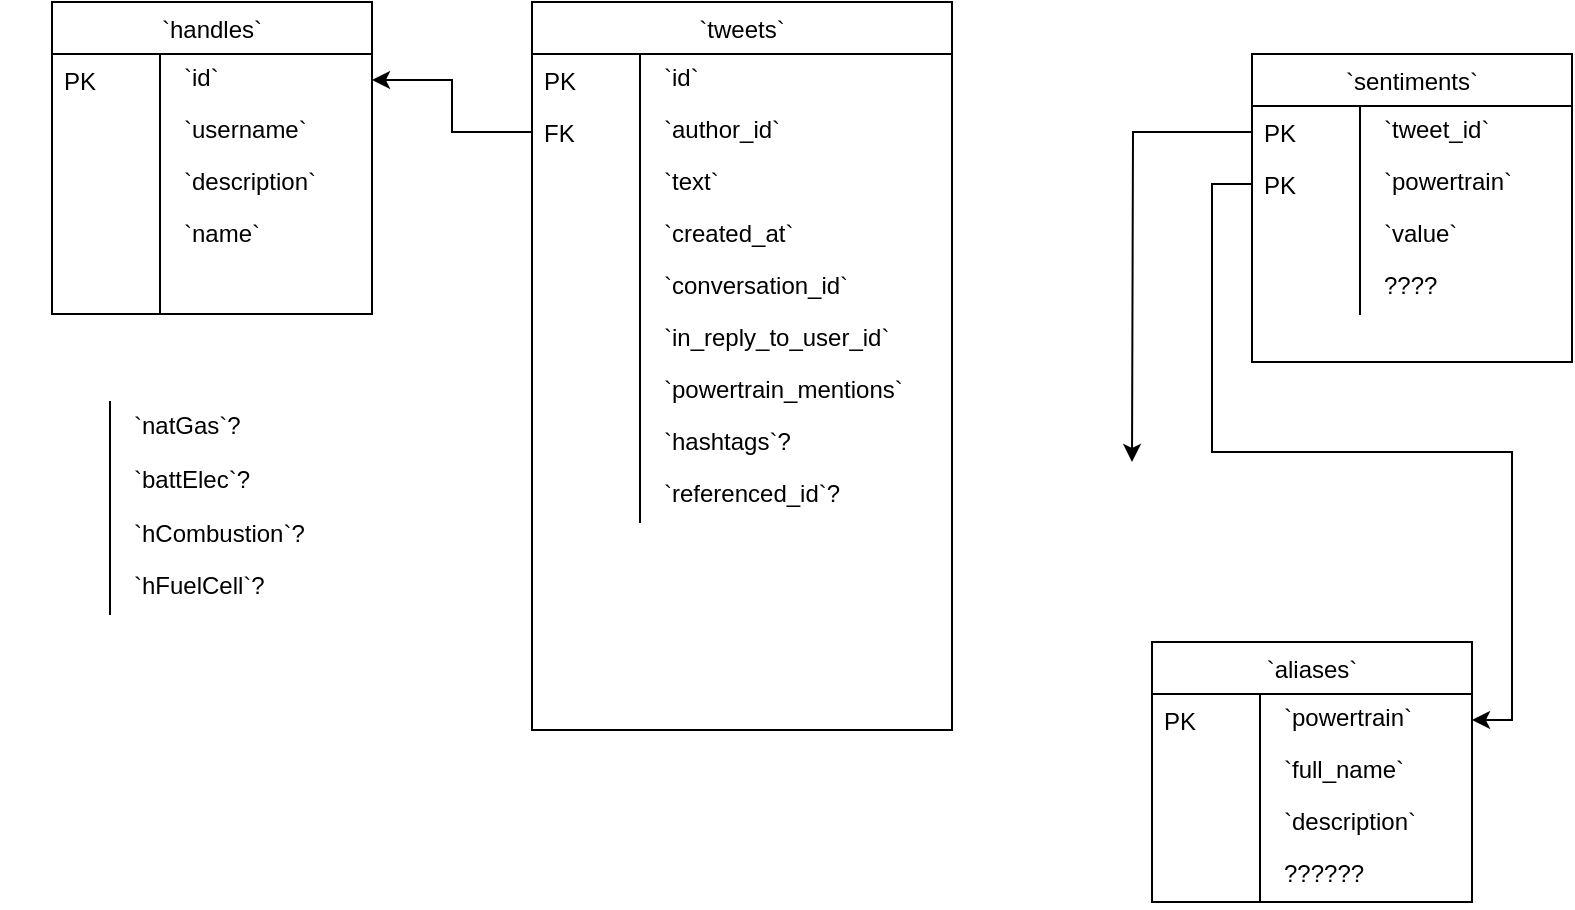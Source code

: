 <mxfile version="20.5.3" type="github" pages="2">
  <diagram id="mQ1uJ8YeLea95ezi89ZV" name="Page-1">
    <mxGraphModel dx="1422" dy="771" grid="1" gridSize="10" guides="1" tooltips="1" connect="1" arrows="1" fold="1" page="1" pageScale="1" pageWidth="850" pageHeight="1100" math="0" shadow="0">
      <root>
        <mxCell id="0" />
        <mxCell id="1" parent="0" />
        <mxCell id="5alhqBslvUrmIMah3D22-20" value="`handles`" style="swimlane;fontStyle=0;childLayout=stackLayout;horizontal=1;startSize=26;fillColor=default;horizontalStack=0;resizeParent=1;resizeLast=0;collapsible=1;marginBottom=0;swimlaneFillColor=default;align=center;" parent="1" vertex="1">
          <mxGeometry x="40" y="40" width="160" height="156" as="geometry" />
        </mxCell>
        <mxCell id="5alhqBslvUrmIMah3D22-21" value="`id`" style="shape=partialRectangle;top=0;left=0;right=0;bottom=0;align=left;verticalAlign=top;spacingTop=-2;fillColor=none;spacingLeft=64;spacingRight=4;overflow=hidden;rotatable=0;points=[[0,0.5],[1,0.5]];portConstraint=eastwest;dropTarget=0;" parent="5alhqBslvUrmIMah3D22-20" vertex="1">
          <mxGeometry y="26" width="160" height="26" as="geometry" />
        </mxCell>
        <mxCell id="5alhqBslvUrmIMah3D22-22" value="PK" style="shape=partialRectangle;top=0;left=0;bottom=0;fillColor=none;align=left;verticalAlign=middle;spacingLeft=4;spacingRight=4;overflow=hidden;rotatable=180;points=[];portConstraint=eastwest;part=1;" parent="5alhqBslvUrmIMah3D22-21" vertex="1" connectable="0">
          <mxGeometry width="54" height="26" as="geometry" />
        </mxCell>
        <mxCell id="5alhqBslvUrmIMah3D22-23" value="`username`" style="shape=partialRectangle;top=0;left=0;right=0;bottom=0;align=left;verticalAlign=top;spacingTop=-2;fillColor=none;spacingLeft=64;spacingRight=4;overflow=hidden;rotatable=0;points=[[0,0.5],[1,0.5]];portConstraint=eastwest;dropTarget=0;" parent="5alhqBslvUrmIMah3D22-20" vertex="1">
          <mxGeometry y="52" width="160" height="26" as="geometry" />
        </mxCell>
        <mxCell id="5alhqBslvUrmIMah3D22-24" value="" style="shape=partialRectangle;top=0;left=0;bottom=0;fillColor=none;align=left;verticalAlign=middle;spacingLeft=4;spacingRight=4;overflow=hidden;rotatable=180;points=[];portConstraint=eastwest;part=1;" parent="5alhqBslvUrmIMah3D22-23" vertex="1" connectable="0">
          <mxGeometry width="54" height="26" as="geometry" />
        </mxCell>
        <mxCell id="5alhqBslvUrmIMah3D22-25" value="`description`" style="shape=partialRectangle;top=0;left=0;right=0;bottom=0;align=left;verticalAlign=top;spacingTop=-2;fillColor=none;spacingLeft=64;spacingRight=4;overflow=hidden;rotatable=0;points=[[0,0.5],[1,0.5]];portConstraint=eastwest;dropTarget=0;" parent="5alhqBslvUrmIMah3D22-20" vertex="1">
          <mxGeometry y="78" width="160" height="26" as="geometry" />
        </mxCell>
        <mxCell id="5alhqBslvUrmIMah3D22-26" value="" style="shape=partialRectangle;top=0;left=0;bottom=0;fillColor=none;align=left;verticalAlign=middle;spacingLeft=4;spacingRight=4;overflow=hidden;rotatable=180;points=[];portConstraint=eastwest;part=1;" parent="5alhqBslvUrmIMah3D22-25" vertex="1" connectable="0">
          <mxGeometry width="54" height="26" as="geometry" />
        </mxCell>
        <mxCell id="5alhqBslvUrmIMah3D22-27" value="`name`" style="shape=partialRectangle;top=0;left=0;right=0;bottom=0;align=left;verticalAlign=top;spacingTop=-2;fillColor=none;spacingLeft=64;spacingRight=4;overflow=hidden;rotatable=0;points=[[0,0.5],[1,0.5]];portConstraint=eastwest;dropTarget=0;" parent="5alhqBslvUrmIMah3D22-20" vertex="1">
          <mxGeometry y="104" width="160" height="26" as="geometry" />
        </mxCell>
        <mxCell id="5alhqBslvUrmIMah3D22-28" value="" style="shape=partialRectangle;top=0;left=0;bottom=0;fillColor=none;align=left;verticalAlign=middle;spacingLeft=4;spacingRight=4;overflow=hidden;rotatable=180;points=[];portConstraint=eastwest;part=1;" parent="5alhqBslvUrmIMah3D22-27" vertex="1" connectable="0">
          <mxGeometry width="54" height="26" as="geometry" />
        </mxCell>
        <mxCell id="5alhqBslvUrmIMah3D22-29" value="" style="shape=partialRectangle;top=0;left=0;right=0;bottom=0;align=left;verticalAlign=top;spacingTop=-2;fillColor=none;spacingLeft=64;spacingRight=4;overflow=hidden;rotatable=0;points=[[0,0.5],[1,0.5]];portConstraint=eastwest;dropTarget=0;" parent="5alhqBslvUrmIMah3D22-20" vertex="1">
          <mxGeometry y="130" width="160" height="26" as="geometry" />
        </mxCell>
        <mxCell id="5alhqBslvUrmIMah3D22-30" value="" style="shape=partialRectangle;top=0;left=0;bottom=0;fillColor=none;align=left;verticalAlign=middle;spacingLeft=4;spacingRight=4;overflow=hidden;rotatable=180;points=[];portConstraint=eastwest;part=1;" parent="5alhqBslvUrmIMah3D22-29" vertex="1" connectable="0">
          <mxGeometry width="54" height="26" as="geometry" />
        </mxCell>
        <mxCell id="5alhqBslvUrmIMah3D22-31" value="`tweets`" style="swimlane;fontStyle=0;childLayout=stackLayout;horizontal=1;startSize=26;fillColor=default;horizontalStack=0;resizeParent=1;resizeLast=0;collapsible=1;marginBottom=0;swimlaneFillColor=default;align=center;" parent="1" vertex="1">
          <mxGeometry x="280" y="40" width="210" height="364" as="geometry" />
        </mxCell>
        <mxCell id="5alhqBslvUrmIMah3D22-32" value="`id`" style="shape=partialRectangle;top=0;left=0;right=0;bottom=0;align=left;verticalAlign=top;spacingTop=-2;fillColor=none;spacingLeft=64;spacingRight=4;overflow=hidden;rotatable=0;points=[[0,0.5],[1,0.5]];portConstraint=eastwest;dropTarget=0;" parent="5alhqBslvUrmIMah3D22-31" vertex="1">
          <mxGeometry y="26" width="210" height="26" as="geometry" />
        </mxCell>
        <mxCell id="5alhqBslvUrmIMah3D22-33" value="PK" style="shape=partialRectangle;top=0;left=0;bottom=0;fillColor=none;align=left;verticalAlign=middle;spacingLeft=4;spacingRight=4;overflow=hidden;rotatable=180;points=[];portConstraint=eastwest;part=1;" parent="5alhqBslvUrmIMah3D22-32" vertex="1" connectable="0">
          <mxGeometry width="54" height="26" as="geometry" />
        </mxCell>
        <mxCell id="5alhqBslvUrmIMah3D22-34" value="`author_id`" style="shape=partialRectangle;top=0;left=0;right=0;bottom=0;align=left;verticalAlign=top;spacingTop=-2;fillColor=none;spacingLeft=64;spacingRight=4;overflow=hidden;rotatable=0;points=[[0,0.5],[1,0.5]];portConstraint=eastwest;dropTarget=0;" parent="5alhqBslvUrmIMah3D22-31" vertex="1">
          <mxGeometry y="52" width="210" height="26" as="geometry" />
        </mxCell>
        <mxCell id="5alhqBslvUrmIMah3D22-35" value="FK" style="shape=partialRectangle;top=0;left=0;bottom=0;fillColor=none;align=left;verticalAlign=middle;spacingLeft=4;spacingRight=4;overflow=hidden;rotatable=180;points=[];portConstraint=eastwest;part=1;" parent="5alhqBslvUrmIMah3D22-34" vertex="1" connectable="0">
          <mxGeometry width="54" height="26" as="geometry" />
        </mxCell>
        <mxCell id="5alhqBslvUrmIMah3D22-36" value="`text`" style="shape=partialRectangle;top=0;left=0;right=0;bottom=0;align=left;verticalAlign=top;spacingTop=-2;fillColor=none;spacingLeft=64;spacingRight=4;overflow=hidden;rotatable=0;points=[[0,0.5],[1,0.5]];portConstraint=eastwest;dropTarget=0;" parent="5alhqBslvUrmIMah3D22-31" vertex="1">
          <mxGeometry y="78" width="210" height="26" as="geometry" />
        </mxCell>
        <mxCell id="5alhqBslvUrmIMah3D22-37" value="" style="shape=partialRectangle;top=0;left=0;bottom=0;fillColor=none;align=left;verticalAlign=middle;spacingLeft=4;spacingRight=4;overflow=hidden;rotatable=180;points=[];portConstraint=eastwest;part=1;" parent="5alhqBslvUrmIMah3D22-36" vertex="1" connectable="0">
          <mxGeometry width="54" height="26" as="geometry" />
        </mxCell>
        <mxCell id="5alhqBslvUrmIMah3D22-38" value="`created_at`" style="shape=partialRectangle;top=0;left=0;right=0;bottom=0;align=left;verticalAlign=top;spacingTop=-2;fillColor=none;spacingLeft=64;spacingRight=4;overflow=hidden;rotatable=0;points=[[0,0.5],[1,0.5]];portConstraint=eastwest;dropTarget=0;" parent="5alhqBslvUrmIMah3D22-31" vertex="1">
          <mxGeometry y="104" width="210" height="26" as="geometry" />
        </mxCell>
        <mxCell id="5alhqBslvUrmIMah3D22-39" value="" style="shape=partialRectangle;top=0;left=0;bottom=0;fillColor=none;align=left;verticalAlign=middle;spacingLeft=4;spacingRight=4;overflow=hidden;rotatable=180;points=[];portConstraint=eastwest;part=1;" parent="5alhqBslvUrmIMah3D22-38" vertex="1" connectable="0">
          <mxGeometry width="54" height="26" as="geometry" />
        </mxCell>
        <mxCell id="5alhqBslvUrmIMah3D22-40" value="`conversation_id`" style="shape=partialRectangle;top=0;left=0;right=0;bottom=0;align=left;verticalAlign=top;spacingTop=-2;fillColor=none;spacingLeft=64;spacingRight=4;overflow=hidden;rotatable=0;points=[[0,0.5],[1,0.5]];portConstraint=eastwest;dropTarget=0;" parent="5alhqBslvUrmIMah3D22-31" vertex="1">
          <mxGeometry y="130" width="210" height="26" as="geometry" />
        </mxCell>
        <mxCell id="5alhqBslvUrmIMah3D22-41" value="" style="shape=partialRectangle;top=0;left=0;bottom=0;fillColor=none;align=left;verticalAlign=middle;spacingLeft=4;spacingRight=4;overflow=hidden;rotatable=180;points=[];portConstraint=eastwest;part=1;" parent="5alhqBslvUrmIMah3D22-40" vertex="1" connectable="0">
          <mxGeometry width="54" height="26" as="geometry" />
        </mxCell>
        <mxCell id="5alhqBslvUrmIMah3D22-42" value="`in_reply_to_user_id`" style="shape=partialRectangle;top=0;left=0;right=0;bottom=0;align=left;verticalAlign=top;spacingTop=-2;fillColor=none;spacingLeft=64;spacingRight=4;overflow=hidden;rotatable=0;points=[[0,0.5],[1,0.5]];portConstraint=eastwest;dropTarget=0;" parent="5alhqBslvUrmIMah3D22-31" vertex="1">
          <mxGeometry y="156" width="210" height="26" as="geometry" />
        </mxCell>
        <mxCell id="5alhqBslvUrmIMah3D22-43" value="" style="shape=partialRectangle;top=0;left=0;bottom=0;fillColor=none;align=left;verticalAlign=middle;spacingLeft=4;spacingRight=4;overflow=hidden;rotatable=180;points=[];portConstraint=eastwest;part=1;" parent="5alhqBslvUrmIMah3D22-42" vertex="1" connectable="0">
          <mxGeometry width="54" height="26" as="geometry" />
        </mxCell>
        <mxCell id="5alhqBslvUrmIMah3D22-48" value="`powertrain_mentions`" style="shape=partialRectangle;top=0;left=0;right=0;bottom=0;align=left;verticalAlign=top;spacingTop=-2;fillColor=none;spacingLeft=64;spacingRight=4;overflow=hidden;rotatable=0;points=[[0,0.5],[1,0.5]];portConstraint=eastwest;dropTarget=0;" parent="5alhqBslvUrmIMah3D22-31" vertex="1">
          <mxGeometry y="182" width="210" height="26" as="geometry" />
        </mxCell>
        <mxCell id="5alhqBslvUrmIMah3D22-49" value="" style="shape=partialRectangle;top=0;left=0;bottom=0;fillColor=none;align=left;verticalAlign=middle;spacingLeft=4;spacingRight=4;overflow=hidden;rotatable=180;points=[];portConstraint=eastwest;part=1;" parent="5alhqBslvUrmIMah3D22-48" vertex="1" connectable="0">
          <mxGeometry width="54" height="26" as="geometry" />
        </mxCell>
        <mxCell id="5alhqBslvUrmIMah3D22-70" value="`hashtags`?" style="shape=partialRectangle;top=0;left=0;right=0;bottom=0;align=left;verticalAlign=top;spacingTop=-2;fillColor=none;spacingLeft=64;spacingRight=4;overflow=hidden;rotatable=0;points=[[0,0.5],[1,0.5]];portConstraint=eastwest;dropTarget=0;" parent="5alhqBslvUrmIMah3D22-31" vertex="1">
          <mxGeometry y="208" width="210" height="26" as="geometry" />
        </mxCell>
        <mxCell id="5alhqBslvUrmIMah3D22-71" value="" style="shape=partialRectangle;top=0;left=0;bottom=0;fillColor=none;align=left;verticalAlign=middle;spacingLeft=4;spacingRight=4;overflow=hidden;rotatable=180;points=[];portConstraint=eastwest;part=1;" parent="5alhqBslvUrmIMah3D22-70" vertex="1" connectable="0">
          <mxGeometry width="54" height="26" as="geometry" />
        </mxCell>
        <mxCell id="5alhqBslvUrmIMah3D22-72" value="`referenced_id`?" style="shape=partialRectangle;top=0;left=0;right=0;bottom=0;align=left;verticalAlign=top;spacingTop=-2;fillColor=none;spacingLeft=64;spacingRight=4;overflow=hidden;rotatable=0;points=[[0,0.5],[1,0.5]];portConstraint=eastwest;dropTarget=0;" parent="5alhqBslvUrmIMah3D22-31" vertex="1">
          <mxGeometry y="234" width="210" height="26" as="geometry" />
        </mxCell>
        <mxCell id="5alhqBslvUrmIMah3D22-73" value="" style="shape=partialRectangle;top=0;left=0;bottom=0;fillColor=none;align=left;verticalAlign=middle;spacingLeft=4;spacingRight=4;overflow=hidden;rotatable=180;points=[];portConstraint=eastwest;part=1;" parent="5alhqBslvUrmIMah3D22-72" vertex="1" connectable="0">
          <mxGeometry width="54" height="26" as="geometry" />
        </mxCell>
        <mxCell id="5alhqBslvUrmIMah3D22-50" style="edgeStyle=orthogonalEdgeStyle;rounded=0;orthogonalLoop=1;jettySize=auto;html=1;" parent="1" source="5alhqBslvUrmIMah3D22-34" target="5alhqBslvUrmIMah3D22-21" edge="1">
          <mxGeometry relative="1" as="geometry" />
        </mxCell>
        <mxCell id="5alhqBslvUrmIMah3D22-102" value="`sentiments`" style="swimlane;fontStyle=0;childLayout=stackLayout;horizontal=1;startSize=26;fillColor=default;horizontalStack=0;resizeParent=1;resizeLast=0;collapsible=1;marginBottom=0;swimlaneFillColor=default;align=center;" parent="1" vertex="1">
          <mxGeometry x="640" y="66" width="160" height="154" as="geometry" />
        </mxCell>
        <mxCell id="5alhqBslvUrmIMah3D22-103" value="`tweet_id`" style="shape=partialRectangle;top=0;left=0;right=0;bottom=0;align=left;verticalAlign=top;spacingTop=-2;fillColor=none;spacingLeft=64;spacingRight=4;overflow=hidden;rotatable=0;points=[[0,0.5],[1,0.5]];portConstraint=eastwest;dropTarget=0;" parent="5alhqBslvUrmIMah3D22-102" vertex="1">
          <mxGeometry y="26" width="160" height="26" as="geometry" />
        </mxCell>
        <mxCell id="5alhqBslvUrmIMah3D22-104" value="PK" style="shape=partialRectangle;top=0;left=0;bottom=0;fillColor=none;align=left;verticalAlign=middle;spacingLeft=4;spacingRight=4;overflow=hidden;rotatable=180;points=[];portConstraint=eastwest;part=1;" parent="5alhqBslvUrmIMah3D22-103" vertex="1" connectable="0">
          <mxGeometry width="54" height="26" as="geometry" />
        </mxCell>
        <mxCell id="5alhqBslvUrmIMah3D22-105" value="`powertrain`" style="shape=partialRectangle;top=0;left=0;right=0;bottom=0;align=left;verticalAlign=top;spacingTop=-2;fillColor=none;spacingLeft=64;spacingRight=4;overflow=hidden;rotatable=0;points=[[0,0.5],[1,0.5]];portConstraint=eastwest;dropTarget=0;" parent="5alhqBslvUrmIMah3D22-102" vertex="1">
          <mxGeometry y="52" width="160" height="26" as="geometry" />
        </mxCell>
        <mxCell id="5alhqBslvUrmIMah3D22-106" value="PK" style="shape=partialRectangle;top=0;left=0;bottom=0;fillColor=none;align=left;verticalAlign=middle;spacingLeft=4;spacingRight=4;overflow=hidden;rotatable=180;points=[];portConstraint=eastwest;part=1;" parent="5alhqBslvUrmIMah3D22-105" vertex="1" connectable="0">
          <mxGeometry width="54" height="26" as="geometry" />
        </mxCell>
        <mxCell id="5alhqBslvUrmIMah3D22-107" value="`value`" style="shape=partialRectangle;top=0;left=0;right=0;bottom=0;align=left;verticalAlign=top;spacingTop=-2;fillColor=none;spacingLeft=64;spacingRight=4;overflow=hidden;rotatable=0;points=[[0,0.5],[1,0.5]];portConstraint=eastwest;dropTarget=0;" parent="5alhqBslvUrmIMah3D22-102" vertex="1">
          <mxGeometry y="78" width="160" height="26" as="geometry" />
        </mxCell>
        <mxCell id="5alhqBslvUrmIMah3D22-108" value="" style="shape=partialRectangle;top=0;left=0;bottom=0;fillColor=none;align=left;verticalAlign=middle;spacingLeft=4;spacingRight=4;overflow=hidden;rotatable=180;points=[];portConstraint=eastwest;part=1;" parent="5alhqBslvUrmIMah3D22-107" vertex="1" connectable="0">
          <mxGeometry width="54" height="26" as="geometry" />
        </mxCell>
        <mxCell id="3Ao49o3wQ1Tk8LcrCFb2-9" value="????" style="shape=partialRectangle;top=0;left=0;right=0;bottom=0;align=left;verticalAlign=top;spacingTop=-2;fillColor=none;spacingLeft=64;spacingRight=4;overflow=hidden;rotatable=0;points=[[0,0.5],[1,0.5]];portConstraint=eastwest;dropTarget=0;" parent="5alhqBslvUrmIMah3D22-102" vertex="1">
          <mxGeometry y="104" width="160" height="26" as="geometry" />
        </mxCell>
        <mxCell id="3Ao49o3wQ1Tk8LcrCFb2-10" value="" style="shape=partialRectangle;top=0;left=0;bottom=0;fillColor=none;align=left;verticalAlign=middle;spacingLeft=4;spacingRight=4;overflow=hidden;rotatable=180;points=[];portConstraint=eastwest;part=1;" parent="3Ao49o3wQ1Tk8LcrCFb2-9" vertex="1" connectable="0">
          <mxGeometry width="54" height="26" as="geometry" />
        </mxCell>
        <mxCell id="5alhqBslvUrmIMah3D22-113" style="edgeStyle=orthogonalEdgeStyle;rounded=0;orthogonalLoop=1;jettySize=auto;html=1;" parent="1" source="5alhqBslvUrmIMah3D22-103" edge="1">
          <mxGeometry relative="1" as="geometry">
            <mxPoint x="580" y="270" as="targetPoint" />
          </mxGeometry>
        </mxCell>
        <mxCell id="5alhqBslvUrmIMah3D22-114" value="`aliases`" style="swimlane;fontStyle=0;childLayout=stackLayout;horizontal=1;startSize=26;fillColor=default;horizontalStack=0;resizeParent=1;resizeLast=0;collapsible=1;marginBottom=0;swimlaneFillColor=default;align=center;" parent="1" vertex="1">
          <mxGeometry x="590" y="360" width="160" height="130" as="geometry" />
        </mxCell>
        <mxCell id="5alhqBslvUrmIMah3D22-115" value="`powertrain`" style="shape=partialRectangle;top=0;left=0;right=0;bottom=0;align=left;verticalAlign=top;spacingTop=-2;fillColor=none;spacingLeft=64;spacingRight=4;overflow=hidden;rotatable=0;points=[[0,0.5],[1,0.5]];portConstraint=eastwest;dropTarget=0;" parent="5alhqBslvUrmIMah3D22-114" vertex="1">
          <mxGeometry y="26" width="160" height="26" as="geometry" />
        </mxCell>
        <mxCell id="5alhqBslvUrmIMah3D22-116" value="PK" style="shape=partialRectangle;top=0;left=0;bottom=0;fillColor=none;align=left;verticalAlign=middle;spacingLeft=4;spacingRight=4;overflow=hidden;rotatable=180;points=[];portConstraint=eastwest;part=1;" parent="5alhqBslvUrmIMah3D22-115" vertex="1" connectable="0">
          <mxGeometry width="54" height="26" as="geometry" />
        </mxCell>
        <mxCell id="5alhqBslvUrmIMah3D22-117" value="`full_name`" style="shape=partialRectangle;top=0;left=0;right=0;bottom=0;align=left;verticalAlign=top;spacingTop=-2;fillColor=none;spacingLeft=64;spacingRight=4;overflow=hidden;rotatable=0;points=[[0,0.5],[1,0.5]];portConstraint=eastwest;dropTarget=0;" parent="5alhqBslvUrmIMah3D22-114" vertex="1">
          <mxGeometry y="52" width="160" height="26" as="geometry" />
        </mxCell>
        <mxCell id="5alhqBslvUrmIMah3D22-118" value="" style="shape=partialRectangle;top=0;left=0;bottom=0;fillColor=none;align=left;verticalAlign=middle;spacingLeft=4;spacingRight=4;overflow=hidden;rotatable=180;points=[];portConstraint=eastwest;part=1;" parent="5alhqBslvUrmIMah3D22-117" vertex="1" connectable="0">
          <mxGeometry width="54" height="26" as="geometry" />
        </mxCell>
        <mxCell id="5alhqBslvUrmIMah3D22-119" value="`description`" style="shape=partialRectangle;top=0;left=0;right=0;bottom=0;align=left;verticalAlign=top;spacingTop=-2;fillColor=none;spacingLeft=64;spacingRight=4;overflow=hidden;rotatable=0;points=[[0,0.5],[1,0.5]];portConstraint=eastwest;dropTarget=0;" parent="5alhqBslvUrmIMah3D22-114" vertex="1">
          <mxGeometry y="78" width="160" height="26" as="geometry" />
        </mxCell>
        <mxCell id="5alhqBslvUrmIMah3D22-120" value="" style="shape=partialRectangle;top=0;left=0;bottom=0;fillColor=none;align=left;verticalAlign=middle;spacingLeft=4;spacingRight=4;overflow=hidden;rotatable=180;points=[];portConstraint=eastwest;part=1;" parent="5alhqBslvUrmIMah3D22-119" vertex="1" connectable="0">
          <mxGeometry width="54" height="26" as="geometry" />
        </mxCell>
        <mxCell id="3Ao49o3wQ1Tk8LcrCFb2-1" value="??????" style="shape=partialRectangle;top=0;left=0;right=0;bottom=0;align=left;verticalAlign=top;spacingTop=-2;fillColor=none;spacingLeft=64;spacingRight=4;overflow=hidden;rotatable=0;points=[[0,0.5],[1,0.5]];portConstraint=eastwest;dropTarget=0;" parent="5alhqBslvUrmIMah3D22-114" vertex="1">
          <mxGeometry y="104" width="160" height="26" as="geometry" />
        </mxCell>
        <mxCell id="3Ao49o3wQ1Tk8LcrCFb2-2" value="" style="shape=partialRectangle;top=0;left=0;bottom=0;fillColor=none;align=left;verticalAlign=middle;spacingLeft=4;spacingRight=4;overflow=hidden;rotatable=180;points=[];portConstraint=eastwest;part=1;" parent="3Ao49o3wQ1Tk8LcrCFb2-1" vertex="1" connectable="0">
          <mxGeometry width="54" height="26" as="geometry" />
        </mxCell>
        <mxCell id="5alhqBslvUrmIMah3D22-126" style="edgeStyle=orthogonalEdgeStyle;rounded=0;orthogonalLoop=1;jettySize=auto;html=1;" parent="1" source="5alhqBslvUrmIMah3D22-105" target="5alhqBslvUrmIMah3D22-115" edge="1">
          <mxGeometry relative="1" as="geometry" />
        </mxCell>
        <mxCell id="5alhqBslvUrmIMah3D22-77" value="`battElec`?" style="shape=partialRectangle;top=0;left=0;right=0;bottom=0;align=left;verticalAlign=top;spacingTop=-2;fillColor=none;spacingLeft=64;spacingRight=4;overflow=hidden;rotatable=0;points=[[0,0.5],[1,0.5]];portConstraint=eastwest;dropTarget=0;" parent="1" vertex="1">
          <mxGeometry x="15" y="267" width="210" height="26" as="geometry" />
        </mxCell>
        <mxCell id="5alhqBslvUrmIMah3D22-78" value="" style="shape=partialRectangle;top=0;left=0;bottom=0;fillColor=none;align=left;verticalAlign=middle;spacingLeft=4;spacingRight=4;overflow=hidden;rotatable=180;points=[];portConstraint=eastwest;part=1;" parent="5alhqBslvUrmIMah3D22-77" vertex="1" connectable="0">
          <mxGeometry width="54" height="26" as="geometry" />
        </mxCell>
        <mxCell id="5alhqBslvUrmIMah3D22-95" value="`hFuelCell`?" style="shape=partialRectangle;top=0;left=0;right=0;bottom=0;align=left;verticalAlign=top;spacingTop=-2;fillColor=none;spacingLeft=64;spacingRight=4;overflow=hidden;rotatable=0;points=[[0,0.5],[1,0.5]];portConstraint=eastwest;dropTarget=0;" parent="1" vertex="1">
          <mxGeometry x="15" y="320" width="210" height="26" as="geometry" />
        </mxCell>
        <mxCell id="5alhqBslvUrmIMah3D22-96" value="" style="shape=partialRectangle;top=0;left=0;bottom=0;fillColor=none;align=left;verticalAlign=middle;spacingLeft=4;spacingRight=4;overflow=hidden;rotatable=180;points=[];portConstraint=eastwest;part=1;" parent="5alhqBslvUrmIMah3D22-95" vertex="1" connectable="0">
          <mxGeometry width="54" height="26" as="geometry" />
        </mxCell>
        <mxCell id="5alhqBslvUrmIMah3D22-97" value="`hCombustion`?" style="shape=partialRectangle;top=0;left=0;right=0;bottom=0;align=left;verticalAlign=top;spacingTop=-2;fillColor=none;spacingLeft=64;spacingRight=4;overflow=hidden;rotatable=0;points=[[0,0.5],[1,0.5]];portConstraint=eastwest;dropTarget=0;" parent="1" vertex="1">
          <mxGeometry x="15" y="294" width="210" height="26" as="geometry" />
        </mxCell>
        <mxCell id="5alhqBslvUrmIMah3D22-98" value="" style="shape=partialRectangle;top=0;left=0;bottom=0;fillColor=none;align=left;verticalAlign=middle;spacingLeft=4;spacingRight=4;overflow=hidden;rotatable=180;points=[];portConstraint=eastwest;part=1;" parent="5alhqBslvUrmIMah3D22-97" vertex="1" connectable="0">
          <mxGeometry width="54" height="26" as="geometry" />
        </mxCell>
        <mxCell id="5alhqBslvUrmIMah3D22-99" value="`natGas`?" style="shape=partialRectangle;top=0;left=0;right=0;bottom=0;align=left;verticalAlign=top;spacingTop=-2;fillColor=none;spacingLeft=64;spacingRight=4;overflow=hidden;rotatable=0;points=[[0,0.5],[1,0.5]];portConstraint=eastwest;dropTarget=0;" parent="1" vertex="1">
          <mxGeometry x="15" y="240" width="210" height="26" as="geometry" />
        </mxCell>
        <mxCell id="5alhqBslvUrmIMah3D22-100" value="" style="shape=partialRectangle;top=0;left=0;bottom=0;fillColor=none;align=left;verticalAlign=middle;spacingLeft=4;spacingRight=4;overflow=hidden;rotatable=180;points=[];portConstraint=eastwest;part=1;" parent="5alhqBslvUrmIMah3D22-99" vertex="1" connectable="0">
          <mxGeometry width="54" height="26" as="geometry" />
        </mxCell>
      </root>
    </mxGraphModel>
  </diagram>
  <diagram id="05SEjmWIaUQESjHfeety" name="Page-2">
    <mxGraphModel dx="1422" dy="771" grid="1" gridSize="10" guides="1" tooltips="1" connect="1" arrows="1" fold="1" page="1" pageScale="1" pageWidth="850" pageHeight="1100" math="0" shadow="0">
      <root>
        <mxCell id="0" />
        <mxCell id="1" parent="0" />
        <mxCell id="kN41-lVZskBi1FOQWb48-148" style="edgeStyle=none;rounded=0;orthogonalLoop=1;jettySize=auto;html=1;dashed=1;endArrow=oval;endFill=0;" parent="1" source="kN41-lVZskBi1FOQWb48-144" target="kN41-lVZskBi1FOQWb48-139" edge="1">
          <mxGeometry relative="1" as="geometry" />
        </mxCell>
        <mxCell id="kN41-lVZskBi1FOQWb48-1" value="`handles`" style="swimlane;fontStyle=0;childLayout=stackLayout;horizontal=1;startSize=26;fillColor=default;horizontalStack=0;resizeParent=1;resizeLast=0;collapsible=1;marginBottom=0;swimlaneFillColor=default;align=center;" parent="1" vertex="1">
          <mxGeometry x="630" y="40" width="160" height="156" as="geometry" />
        </mxCell>
        <mxCell id="kN41-lVZskBi1FOQWb48-2" value="`id`" style="shape=partialRectangle;top=0;left=0;right=0;bottom=0;align=left;verticalAlign=top;spacingTop=-2;fillColor=none;spacingLeft=64;spacingRight=4;overflow=hidden;rotatable=0;points=[[0,0.5],[1,0.5]];portConstraint=eastwest;dropTarget=0;" parent="kN41-lVZskBi1FOQWb48-1" vertex="1">
          <mxGeometry y="26" width="160" height="26" as="geometry" />
        </mxCell>
        <mxCell id="kN41-lVZskBi1FOQWb48-3" value="PK" style="shape=partialRectangle;top=0;left=0;bottom=0;fillColor=none;align=left;verticalAlign=middle;spacingLeft=4;spacingRight=4;overflow=hidden;rotatable=180;points=[];portConstraint=eastwest;part=1;" parent="kN41-lVZskBi1FOQWb48-2" vertex="1" connectable="0">
          <mxGeometry width="54" height="26" as="geometry" />
        </mxCell>
        <mxCell id="kN41-lVZskBi1FOQWb48-4" value="`username`" style="shape=partialRectangle;top=0;left=0;right=0;bottom=0;align=left;verticalAlign=top;spacingTop=-2;fillColor=none;spacingLeft=64;spacingRight=4;overflow=hidden;rotatable=0;points=[[0,0.5],[1,0.5]];portConstraint=eastwest;dropTarget=0;" parent="kN41-lVZskBi1FOQWb48-1" vertex="1">
          <mxGeometry y="52" width="160" height="26" as="geometry" />
        </mxCell>
        <mxCell id="kN41-lVZskBi1FOQWb48-5" value="" style="shape=partialRectangle;top=0;left=0;bottom=0;fillColor=none;align=left;verticalAlign=middle;spacingLeft=4;spacingRight=4;overflow=hidden;rotatable=180;points=[];portConstraint=eastwest;part=1;" parent="kN41-lVZskBi1FOQWb48-4" vertex="1" connectable="0">
          <mxGeometry width="54" height="26" as="geometry" />
        </mxCell>
        <mxCell id="kN41-lVZskBi1FOQWb48-6" value="`description`" style="shape=partialRectangle;top=0;left=0;right=0;bottom=0;align=left;verticalAlign=top;spacingTop=-2;fillColor=none;spacingLeft=64;spacingRight=4;overflow=hidden;rotatable=0;points=[[0,0.5],[1,0.5]];portConstraint=eastwest;dropTarget=0;" parent="kN41-lVZskBi1FOQWb48-1" vertex="1">
          <mxGeometry y="78" width="160" height="26" as="geometry" />
        </mxCell>
        <mxCell id="kN41-lVZskBi1FOQWb48-7" value="" style="shape=partialRectangle;top=0;left=0;bottom=0;fillColor=none;align=left;verticalAlign=middle;spacingLeft=4;spacingRight=4;overflow=hidden;rotatable=180;points=[];portConstraint=eastwest;part=1;" parent="kN41-lVZskBi1FOQWb48-6" vertex="1" connectable="0">
          <mxGeometry width="54" height="26" as="geometry" />
        </mxCell>
        <mxCell id="kN41-lVZskBi1FOQWb48-8" value="`name`" style="shape=partialRectangle;top=0;left=0;right=0;bottom=0;align=left;verticalAlign=top;spacingTop=-2;fillColor=none;spacingLeft=64;spacingRight=4;overflow=hidden;rotatable=0;points=[[0,0.5],[1,0.5]];portConstraint=eastwest;dropTarget=0;" parent="kN41-lVZskBi1FOQWb48-1" vertex="1">
          <mxGeometry y="104" width="160" height="26" as="geometry" />
        </mxCell>
        <mxCell id="kN41-lVZskBi1FOQWb48-9" value="" style="shape=partialRectangle;top=0;left=0;bottom=0;fillColor=none;align=left;verticalAlign=middle;spacingLeft=4;spacingRight=4;overflow=hidden;rotatable=180;points=[];portConstraint=eastwest;part=1;" parent="kN41-lVZskBi1FOQWb48-8" vertex="1" connectable="0">
          <mxGeometry width="54" height="26" as="geometry" />
        </mxCell>
        <mxCell id="kN41-lVZskBi1FOQWb48-10" value="" style="shape=partialRectangle;top=0;left=0;right=0;bottom=0;align=left;verticalAlign=top;spacingTop=-2;fillColor=none;spacingLeft=64;spacingRight=4;overflow=hidden;rotatable=0;points=[[0,0.5],[1,0.5]];portConstraint=eastwest;dropTarget=0;" parent="kN41-lVZskBi1FOQWb48-1" vertex="1">
          <mxGeometry y="130" width="160" height="26" as="geometry" />
        </mxCell>
        <mxCell id="kN41-lVZskBi1FOQWb48-11" value="" style="shape=partialRectangle;top=0;left=0;bottom=0;fillColor=none;align=left;verticalAlign=middle;spacingLeft=4;spacingRight=4;overflow=hidden;rotatable=180;points=[];portConstraint=eastwest;part=1;" parent="kN41-lVZskBi1FOQWb48-10" vertex="1" connectable="0">
          <mxGeometry width="54" height="26" as="geometry" />
        </mxCell>
        <mxCell id="kN41-lVZskBi1FOQWb48-12" value="`tweets`" style="swimlane;fontStyle=0;childLayout=stackLayout;horizontal=1;startSize=26;fillColor=default;horizontalStack=0;resizeParent=1;resizeLast=0;collapsible=1;marginBottom=0;swimlaneFillColor=default;align=center;" parent="1" vertex="1">
          <mxGeometry x="290" y="40" width="210" height="312" as="geometry" />
        </mxCell>
        <mxCell id="kN41-lVZskBi1FOQWb48-13" value="`id`" style="shape=partialRectangle;top=0;left=0;right=0;bottom=0;align=left;verticalAlign=top;spacingTop=-2;fillColor=none;spacingLeft=64;spacingRight=4;overflow=hidden;rotatable=0;points=[[0,0.5],[1,0.5]];portConstraint=eastwest;dropTarget=0;" parent="kN41-lVZskBi1FOQWb48-12" vertex="1">
          <mxGeometry y="26" width="210" height="26" as="geometry" />
        </mxCell>
        <mxCell id="kN41-lVZskBi1FOQWb48-14" value="PK" style="shape=partialRectangle;top=0;left=0;bottom=0;fillColor=none;align=left;verticalAlign=middle;spacingLeft=4;spacingRight=4;overflow=hidden;rotatable=180;points=[];portConstraint=eastwest;part=1;" parent="kN41-lVZskBi1FOQWb48-13" vertex="1" connectable="0">
          <mxGeometry width="54" height="26" as="geometry" />
        </mxCell>
        <mxCell id="kN41-lVZskBi1FOQWb48-15" value="`author_id`" style="shape=partialRectangle;top=0;left=0;right=0;bottom=0;align=left;verticalAlign=top;spacingTop=-2;fillColor=none;spacingLeft=64;spacingRight=4;overflow=hidden;rotatable=0;points=[[0,0.5],[1,0.5]];portConstraint=eastwest;dropTarget=0;" parent="kN41-lVZskBi1FOQWb48-12" vertex="1">
          <mxGeometry y="52" width="210" height="26" as="geometry" />
        </mxCell>
        <mxCell id="kN41-lVZskBi1FOQWb48-16" value="FK" style="shape=partialRectangle;top=0;left=0;bottom=0;fillColor=none;align=left;verticalAlign=middle;spacingLeft=4;spacingRight=4;overflow=hidden;rotatable=180;points=[];portConstraint=eastwest;part=1;" parent="kN41-lVZskBi1FOQWb48-15" vertex="1" connectable="0">
          <mxGeometry width="54" height="26" as="geometry" />
        </mxCell>
        <mxCell id="kN41-lVZskBi1FOQWb48-17" value="`text`" style="shape=partialRectangle;top=0;left=0;right=0;bottom=0;align=left;verticalAlign=top;spacingTop=-2;fillColor=none;spacingLeft=64;spacingRight=4;overflow=hidden;rotatable=0;points=[[0,0.5],[1,0.5]];portConstraint=eastwest;dropTarget=0;" parent="kN41-lVZskBi1FOQWb48-12" vertex="1">
          <mxGeometry y="78" width="210" height="26" as="geometry" />
        </mxCell>
        <mxCell id="kN41-lVZskBi1FOQWb48-18" value="" style="shape=partialRectangle;top=0;left=0;bottom=0;fillColor=none;align=left;verticalAlign=middle;spacingLeft=4;spacingRight=4;overflow=hidden;rotatable=180;points=[];portConstraint=eastwest;part=1;" parent="kN41-lVZskBi1FOQWb48-17" vertex="1" connectable="0">
          <mxGeometry width="54" height="26" as="geometry" />
        </mxCell>
        <mxCell id="kN41-lVZskBi1FOQWb48-19" value="`created_at`" style="shape=partialRectangle;top=0;left=0;right=0;bottom=0;align=left;verticalAlign=top;spacingTop=-2;fillColor=none;spacingLeft=64;spacingRight=4;overflow=hidden;rotatable=0;points=[[0,0.5],[1,0.5]];portConstraint=eastwest;dropTarget=0;" parent="kN41-lVZskBi1FOQWb48-12" vertex="1">
          <mxGeometry y="104" width="210" height="26" as="geometry" />
        </mxCell>
        <mxCell id="kN41-lVZskBi1FOQWb48-20" value="" style="shape=partialRectangle;top=0;left=0;bottom=0;fillColor=none;align=left;verticalAlign=middle;spacingLeft=4;spacingRight=4;overflow=hidden;rotatable=180;points=[];portConstraint=eastwest;part=1;" parent="kN41-lVZskBi1FOQWb48-19" vertex="1" connectable="0">
          <mxGeometry width="54" height="26" as="geometry" />
        </mxCell>
        <mxCell id="kN41-lVZskBi1FOQWb48-32" value="`lang`&#xa;" style="shape=partialRectangle;top=0;left=0;right=0;bottom=0;align=left;verticalAlign=top;spacingTop=-2;fillColor=none;spacingLeft=64;spacingRight=4;overflow=hidden;rotatable=0;points=[[0,0.5],[1,0.5]];portConstraint=eastwest;dropTarget=0;" parent="kN41-lVZskBi1FOQWb48-12" vertex="1">
          <mxGeometry y="130" width="210" height="26" as="geometry" />
        </mxCell>
        <mxCell id="kN41-lVZskBi1FOQWb48-33" value="" style="shape=partialRectangle;top=0;left=0;bottom=0;fillColor=none;align=left;verticalAlign=middle;spacingLeft=4;spacingRight=4;overflow=hidden;rotatable=180;points=[];portConstraint=eastwest;part=1;" parent="kN41-lVZskBi1FOQWb48-32" vertex="1" connectable="0">
          <mxGeometry width="54" height="26" as="geometry" />
        </mxCell>
        <mxCell id="kN41-lVZskBi1FOQWb48-21" value="`conversation_id`" style="shape=partialRectangle;top=0;left=0;right=0;bottom=0;align=left;verticalAlign=top;spacingTop=-2;fillColor=none;spacingLeft=64;spacingRight=4;overflow=hidden;rotatable=0;points=[[0,0.5],[1,0.5]];portConstraint=eastwest;dropTarget=0;" parent="kN41-lVZskBi1FOQWb48-12" vertex="1">
          <mxGeometry y="156" width="210" height="26" as="geometry" />
        </mxCell>
        <mxCell id="kN41-lVZskBi1FOQWb48-22" value="" style="shape=partialRectangle;top=0;left=0;bottom=0;fillColor=none;align=left;verticalAlign=middle;spacingLeft=4;spacingRight=4;overflow=hidden;rotatable=180;points=[];portConstraint=eastwest;part=1;" parent="kN41-lVZskBi1FOQWb48-21" vertex="1" connectable="0">
          <mxGeometry width="54" height="26" as="geometry" />
        </mxCell>
        <mxCell id="kN41-lVZskBi1FOQWb48-25" value="`powertrain_set`" style="shape=partialRectangle;top=0;left=0;right=0;bottom=0;align=left;verticalAlign=top;spacingTop=-2;fillColor=none;spacingLeft=64;spacingRight=4;overflow=hidden;rotatable=0;points=[[0,0.5],[1,0.5]];portConstraint=eastwest;dropTarget=0;" parent="kN41-lVZskBi1FOQWb48-12" vertex="1">
          <mxGeometry y="182" width="210" height="26" as="geometry" />
        </mxCell>
        <mxCell id="kN41-lVZskBi1FOQWb48-26" value="" style="shape=partialRectangle;top=0;left=0;bottom=0;fillColor=none;align=left;verticalAlign=middle;spacingLeft=4;spacingRight=4;overflow=hidden;rotatable=180;points=[];portConstraint=eastwest;part=1;" parent="kN41-lVZskBi1FOQWb48-25" vertex="1" connectable="0">
          <mxGeometry width="54" height="26" as="geometry" />
        </mxCell>
        <mxCell id="kN41-lVZskBi1FOQWb48-34" value="`VADERcompound`" style="shape=partialRectangle;top=0;left=0;right=0;bottom=0;align=left;verticalAlign=top;spacingTop=-2;fillColor=none;spacingLeft=64;spacingRight=4;overflow=hidden;rotatable=0;points=[[0,0.5],[1,0.5]];portConstraint=eastwest;dropTarget=0;" parent="kN41-lVZskBi1FOQWb48-12" vertex="1">
          <mxGeometry y="208" width="210" height="26" as="geometry" />
        </mxCell>
        <mxCell id="kN41-lVZskBi1FOQWb48-35" value="" style="shape=partialRectangle;top=0;left=0;bottom=0;fillColor=none;align=left;verticalAlign=middle;spacingLeft=4;spacingRight=4;overflow=hidden;rotatable=180;points=[];portConstraint=eastwest;part=1;" parent="kN41-lVZskBi1FOQWb48-34" vertex="1" connectable="0">
          <mxGeometry width="54" height="26" as="geometry" />
        </mxCell>
        <mxCell id="kN41-lVZskBi1FOQWb48-38" value="`VADERneg`" style="shape=partialRectangle;top=0;left=0;right=0;bottom=0;align=left;verticalAlign=top;spacingTop=-2;fillColor=none;spacingLeft=64;spacingRight=4;overflow=hidden;rotatable=0;points=[[0,0.5],[1,0.5]];portConstraint=eastwest;dropTarget=0;" parent="kN41-lVZskBi1FOQWb48-12" vertex="1">
          <mxGeometry y="234" width="210" height="26" as="geometry" />
        </mxCell>
        <mxCell id="kN41-lVZskBi1FOQWb48-39" value="" style="shape=partialRectangle;top=0;left=0;bottom=0;fillColor=none;align=left;verticalAlign=middle;spacingLeft=4;spacingRight=4;overflow=hidden;rotatable=180;points=[];portConstraint=eastwest;part=1;" parent="kN41-lVZskBi1FOQWb48-38" vertex="1" connectable="0">
          <mxGeometry width="54" height="26" as="geometry" />
        </mxCell>
        <mxCell id="kN41-lVZskBi1FOQWb48-40" value="`VADERneu`" style="shape=partialRectangle;top=0;left=0;right=0;bottom=0;align=left;verticalAlign=top;spacingTop=-2;fillColor=none;spacingLeft=64;spacingRight=4;overflow=hidden;rotatable=0;points=[[0,0.5],[1,0.5]];portConstraint=eastwest;dropTarget=0;" parent="kN41-lVZskBi1FOQWb48-12" vertex="1">
          <mxGeometry y="260" width="210" height="26" as="geometry" />
        </mxCell>
        <mxCell id="kN41-lVZskBi1FOQWb48-41" value="" style="shape=partialRectangle;top=0;left=0;bottom=0;fillColor=none;align=left;verticalAlign=middle;spacingLeft=4;spacingRight=4;overflow=hidden;rotatable=180;points=[];portConstraint=eastwest;part=1;" parent="kN41-lVZskBi1FOQWb48-40" vertex="1" connectable="0">
          <mxGeometry width="54" height="26" as="geometry" />
        </mxCell>
        <mxCell id="kN41-lVZskBi1FOQWb48-42" value="`VADERpos`" style="shape=partialRectangle;top=0;left=0;right=0;bottom=0;align=left;verticalAlign=top;spacingTop=-2;fillColor=none;spacingLeft=64;spacingRight=4;overflow=hidden;rotatable=0;points=[[0,0.5],[1,0.5]];portConstraint=eastwest;dropTarget=0;" parent="kN41-lVZskBi1FOQWb48-12" vertex="1">
          <mxGeometry y="286" width="210" height="26" as="geometry" />
        </mxCell>
        <mxCell id="kN41-lVZskBi1FOQWb48-43" value="" style="shape=partialRectangle;top=0;left=0;bottom=0;fillColor=none;align=left;verticalAlign=middle;spacingLeft=4;spacingRight=4;overflow=hidden;rotatable=180;points=[];portConstraint=eastwest;part=1;" parent="kN41-lVZskBi1FOQWb48-42" vertex="1" connectable="0">
          <mxGeometry width="54" height="26" as="geometry" />
        </mxCell>
        <mxCell id="kN41-lVZskBi1FOQWb48-31" style="edgeStyle=orthogonalEdgeStyle;rounded=0;orthogonalLoop=1;jettySize=auto;html=1;" parent="1" source="kN41-lVZskBi1FOQWb48-15" target="kN41-lVZskBi1FOQWb48-2" edge="1">
          <mxGeometry relative="1" as="geometry" />
        </mxCell>
        <mxCell id="kN41-lVZskBi1FOQWb48-69" value="`responses`" style="swimlane;fontStyle=0;childLayout=stackLayout;horizontal=1;startSize=26;fillColor=default;horizontalStack=0;resizeParent=1;resizeLast=0;collapsible=1;marginBottom=0;swimlaneFillColor=default;align=center;" parent="1" vertex="1">
          <mxGeometry x="880" y="20" width="210" height="338" as="geometry" />
        </mxCell>
        <mxCell id="kN41-lVZskBi1FOQWb48-70" value="`id`" style="shape=partialRectangle;top=0;left=0;right=0;bottom=0;align=left;verticalAlign=top;spacingTop=-2;fillColor=none;spacingLeft=64;spacingRight=4;overflow=hidden;rotatable=0;points=[[0,0.5],[1,0.5]];portConstraint=eastwest;dropTarget=0;" parent="kN41-lVZskBi1FOQWb48-69" vertex="1">
          <mxGeometry y="26" width="210" height="26" as="geometry" />
        </mxCell>
        <mxCell id="kN41-lVZskBi1FOQWb48-71" value="PK" style="shape=partialRectangle;top=0;left=0;bottom=0;fillColor=none;align=left;verticalAlign=middle;spacingLeft=4;spacingRight=4;overflow=hidden;rotatable=180;points=[];portConstraint=eastwest;part=1;" parent="kN41-lVZskBi1FOQWb48-70" vertex="1" connectable="0">
          <mxGeometry width="54" height="26" as="geometry" />
        </mxCell>
        <mxCell id="kN41-lVZskBi1FOQWb48-72" value="`author_id`" style="shape=partialRectangle;top=0;left=0;right=0;bottom=0;align=left;verticalAlign=top;spacingTop=-2;fillColor=none;spacingLeft=64;spacingRight=4;overflow=hidden;rotatable=0;points=[[0,0.5],[1,0.5]];portConstraint=eastwest;dropTarget=0;" parent="kN41-lVZskBi1FOQWb48-69" vertex="1">
          <mxGeometry y="52" width="210" height="26" as="geometry" />
        </mxCell>
        <mxCell id="kN41-lVZskBi1FOQWb48-73" value="FK" style="shape=partialRectangle;top=0;left=0;bottom=0;fillColor=none;align=left;verticalAlign=middle;spacingLeft=4;spacingRight=4;overflow=hidden;rotatable=180;points=[];portConstraint=eastwest;part=1;" parent="kN41-lVZskBi1FOQWb48-72" vertex="1" connectable="0">
          <mxGeometry width="54" height="26" as="geometry" />
        </mxCell>
        <mxCell id="kN41-lVZskBi1FOQWb48-74" value="`text`" style="shape=partialRectangle;top=0;left=0;right=0;bottom=0;align=left;verticalAlign=top;spacingTop=-2;fillColor=none;spacingLeft=64;spacingRight=4;overflow=hidden;rotatable=0;points=[[0,0.5],[1,0.5]];portConstraint=eastwest;dropTarget=0;" parent="kN41-lVZskBi1FOQWb48-69" vertex="1">
          <mxGeometry y="78" width="210" height="26" as="geometry" />
        </mxCell>
        <mxCell id="kN41-lVZskBi1FOQWb48-75" value="" style="shape=partialRectangle;top=0;left=0;bottom=0;fillColor=none;align=left;verticalAlign=middle;spacingLeft=4;spacingRight=4;overflow=hidden;rotatable=180;points=[];portConstraint=eastwest;part=1;" parent="kN41-lVZskBi1FOQWb48-74" vertex="1" connectable="0">
          <mxGeometry width="54" height="26" as="geometry" />
        </mxCell>
        <mxCell id="kN41-lVZskBi1FOQWb48-76" value="`created_at`" style="shape=partialRectangle;top=0;left=0;right=0;bottom=0;align=left;verticalAlign=top;spacingTop=-2;fillColor=none;spacingLeft=64;spacingRight=4;overflow=hidden;rotatable=0;points=[[0,0.5],[1,0.5]];portConstraint=eastwest;dropTarget=0;" parent="kN41-lVZskBi1FOQWb48-69" vertex="1">
          <mxGeometry y="104" width="210" height="26" as="geometry" />
        </mxCell>
        <mxCell id="kN41-lVZskBi1FOQWb48-77" value="" style="shape=partialRectangle;top=0;left=0;bottom=0;fillColor=none;align=left;verticalAlign=middle;spacingLeft=4;spacingRight=4;overflow=hidden;rotatable=180;points=[];portConstraint=eastwest;part=1;" parent="kN41-lVZskBi1FOQWb48-76" vertex="1" connectable="0">
          <mxGeometry width="54" height="26" as="geometry" />
        </mxCell>
        <mxCell id="kN41-lVZskBi1FOQWb48-78" value="`lang`&#xa;" style="shape=partialRectangle;top=0;left=0;right=0;bottom=0;align=left;verticalAlign=top;spacingTop=-2;fillColor=none;spacingLeft=64;spacingRight=4;overflow=hidden;rotatable=0;points=[[0,0.5],[1,0.5]];portConstraint=eastwest;dropTarget=0;" parent="kN41-lVZskBi1FOQWb48-69" vertex="1">
          <mxGeometry y="130" width="210" height="26" as="geometry" />
        </mxCell>
        <mxCell id="kN41-lVZskBi1FOQWb48-79" value="" style="shape=partialRectangle;top=0;left=0;bottom=0;fillColor=none;align=left;verticalAlign=middle;spacingLeft=4;spacingRight=4;overflow=hidden;rotatable=180;points=[];portConstraint=eastwest;part=1;" parent="kN41-lVZskBi1FOQWb48-78" vertex="1" connectable="0">
          <mxGeometry width="54" height="26" as="geometry" />
        </mxCell>
        <mxCell id="kN41-lVZskBi1FOQWb48-80" value="`conversation_id`" style="shape=partialRectangle;top=0;left=0;right=0;bottom=0;align=left;verticalAlign=top;spacingTop=-2;fillColor=none;spacingLeft=64;spacingRight=4;overflow=hidden;rotatable=0;points=[[0,0.5],[1,0.5]];portConstraint=eastwest;dropTarget=0;" parent="kN41-lVZskBi1FOQWb48-69" vertex="1">
          <mxGeometry y="156" width="210" height="26" as="geometry" />
        </mxCell>
        <mxCell id="kN41-lVZskBi1FOQWb48-81" value="" style="shape=partialRectangle;top=0;left=0;bottom=0;fillColor=none;align=left;verticalAlign=middle;spacingLeft=4;spacingRight=4;overflow=hidden;rotatable=180;points=[];portConstraint=eastwest;part=1;" parent="kN41-lVZskBi1FOQWb48-80" vertex="1" connectable="0">
          <mxGeometry width="54" height="26" as="geometry" />
        </mxCell>
        <mxCell id="kN41-lVZskBi1FOQWb48-82" value="`powertrain_set`" style="shape=partialRectangle;top=0;left=0;right=0;bottom=0;align=left;verticalAlign=top;spacingTop=-2;fillColor=none;spacingLeft=64;spacingRight=4;overflow=hidden;rotatable=0;points=[[0,0.5],[1,0.5]];portConstraint=eastwest;dropTarget=0;" parent="kN41-lVZskBi1FOQWb48-69" vertex="1">
          <mxGeometry y="182" width="210" height="26" as="geometry" />
        </mxCell>
        <mxCell id="kN41-lVZskBi1FOQWb48-83" value="" style="shape=partialRectangle;top=0;left=0;bottom=0;fillColor=none;align=left;verticalAlign=middle;spacingLeft=4;spacingRight=4;overflow=hidden;rotatable=180;points=[];portConstraint=eastwest;part=1;" parent="kN41-lVZskBi1FOQWb48-82" vertex="1" connectable="0">
          <mxGeometry width="54" height="26" as="geometry" />
        </mxCell>
        <mxCell id="kN41-lVZskBi1FOQWb48-84" value="`in_reply_to_user_id`" style="shape=partialRectangle;top=0;left=0;right=0;bottom=0;align=left;verticalAlign=top;spacingTop=-2;fillColor=none;spacingLeft=64;spacingRight=4;overflow=hidden;rotatable=0;points=[[0,0.5],[1,0.5]];portConstraint=eastwest;dropTarget=0;" parent="kN41-lVZskBi1FOQWb48-69" vertex="1">
          <mxGeometry y="208" width="210" height="26" as="geometry" />
        </mxCell>
        <mxCell id="kN41-lVZskBi1FOQWb48-85" value="" style="shape=partialRectangle;top=0;left=0;bottom=0;fillColor=none;align=left;verticalAlign=middle;spacingLeft=4;spacingRight=4;overflow=hidden;rotatable=180;points=[];portConstraint=eastwest;part=1;" parent="kN41-lVZskBi1FOQWb48-84" vertex="1" connectable="0">
          <mxGeometry width="54" height="26" as="geometry" />
        </mxCell>
        <mxCell id="kN41-lVZskBi1FOQWb48-86" value="`VADERcompound`" style="shape=partialRectangle;top=0;left=0;right=0;bottom=0;align=left;verticalAlign=top;spacingTop=-2;fillColor=none;spacingLeft=64;spacingRight=4;overflow=hidden;rotatable=0;points=[[0,0.5],[1,0.5]];portConstraint=eastwest;dropTarget=0;" parent="kN41-lVZskBi1FOQWb48-69" vertex="1">
          <mxGeometry y="234" width="210" height="26" as="geometry" />
        </mxCell>
        <mxCell id="kN41-lVZskBi1FOQWb48-87" value="" style="shape=partialRectangle;top=0;left=0;bottom=0;fillColor=none;align=left;verticalAlign=middle;spacingLeft=4;spacingRight=4;overflow=hidden;rotatable=180;points=[];portConstraint=eastwest;part=1;" parent="kN41-lVZskBi1FOQWb48-86" vertex="1" connectable="0">
          <mxGeometry width="54" height="26" as="geometry" />
        </mxCell>
        <mxCell id="kN41-lVZskBi1FOQWb48-88" value="`VADERneg`" style="shape=partialRectangle;top=0;left=0;right=0;bottom=0;align=left;verticalAlign=top;spacingTop=-2;fillColor=none;spacingLeft=64;spacingRight=4;overflow=hidden;rotatable=0;points=[[0,0.5],[1,0.5]];portConstraint=eastwest;dropTarget=0;" parent="kN41-lVZskBi1FOQWb48-69" vertex="1">
          <mxGeometry y="260" width="210" height="26" as="geometry" />
        </mxCell>
        <mxCell id="kN41-lVZskBi1FOQWb48-89" value="" style="shape=partialRectangle;top=0;left=0;bottom=0;fillColor=none;align=left;verticalAlign=middle;spacingLeft=4;spacingRight=4;overflow=hidden;rotatable=180;points=[];portConstraint=eastwest;part=1;" parent="kN41-lVZskBi1FOQWb48-88" vertex="1" connectable="0">
          <mxGeometry width="54" height="26" as="geometry" />
        </mxCell>
        <mxCell id="kN41-lVZskBi1FOQWb48-90" value="`VADERneu`" style="shape=partialRectangle;top=0;left=0;right=0;bottom=0;align=left;verticalAlign=top;spacingTop=-2;fillColor=none;spacingLeft=64;spacingRight=4;overflow=hidden;rotatable=0;points=[[0,0.5],[1,0.5]];portConstraint=eastwest;dropTarget=0;" parent="kN41-lVZskBi1FOQWb48-69" vertex="1">
          <mxGeometry y="286" width="210" height="26" as="geometry" />
        </mxCell>
        <mxCell id="kN41-lVZskBi1FOQWb48-91" value="" style="shape=partialRectangle;top=0;left=0;bottom=0;fillColor=none;align=left;verticalAlign=middle;spacingLeft=4;spacingRight=4;overflow=hidden;rotatable=180;points=[];portConstraint=eastwest;part=1;" parent="kN41-lVZskBi1FOQWb48-90" vertex="1" connectable="0">
          <mxGeometry width="54" height="26" as="geometry" />
        </mxCell>
        <mxCell id="kN41-lVZskBi1FOQWb48-92" value="`VADERpos`" style="shape=partialRectangle;top=0;left=0;right=0;bottom=0;align=left;verticalAlign=top;spacingTop=-2;fillColor=none;spacingLeft=64;spacingRight=4;overflow=hidden;rotatable=0;points=[[0,0.5],[1,0.5]];portConstraint=eastwest;dropTarget=0;" parent="kN41-lVZskBi1FOQWb48-69" vertex="1">
          <mxGeometry y="312" width="210" height="26" as="geometry" />
        </mxCell>
        <mxCell id="kN41-lVZskBi1FOQWb48-93" value="" style="shape=partialRectangle;top=0;left=0;bottom=0;fillColor=none;align=left;verticalAlign=middle;spacingLeft=4;spacingRight=4;overflow=hidden;rotatable=180;points=[];portConstraint=eastwest;part=1;" parent="kN41-lVZskBi1FOQWb48-92" vertex="1" connectable="0">
          <mxGeometry width="54" height="26" as="geometry" />
        </mxCell>
        <mxCell id="kN41-lVZskBi1FOQWb48-94" value="`tempVADER`" style="swimlane;fontStyle=0;childLayout=stackLayout;horizontal=1;startSize=26;fillColor=default;horizontalStack=0;resizeParent=1;resizeLast=0;collapsible=1;marginBottom=0;swimlaneFillColor=default;align=center;" parent="1" vertex="1">
          <mxGeometry x="620" y="210" width="160" height="156" as="geometry" />
        </mxCell>
        <mxCell id="kN41-lVZskBi1FOQWb48-95" value="`id`" style="shape=partialRectangle;top=0;left=0;right=0;bottom=0;align=left;verticalAlign=top;spacingTop=-2;fillColor=none;spacingLeft=64;spacingRight=4;overflow=hidden;rotatable=0;points=[[0,0.5],[1,0.5]];portConstraint=eastwest;dropTarget=0;" parent="kN41-lVZskBi1FOQWb48-94" vertex="1">
          <mxGeometry y="26" width="160" height="26" as="geometry" />
        </mxCell>
        <mxCell id="kN41-lVZskBi1FOQWb48-96" value="PK" style="shape=partialRectangle;top=0;left=0;bottom=0;fillColor=none;align=left;verticalAlign=middle;spacingLeft=4;spacingRight=4;overflow=hidden;rotatable=180;points=[];portConstraint=eastwest;part=1;" parent="kN41-lVZskBi1FOQWb48-95" vertex="1" connectable="0">
          <mxGeometry width="54" height="26" as="geometry" />
        </mxCell>
        <mxCell id="kN41-lVZskBi1FOQWb48-105" value="`compound`" style="shape=partialRectangle;top=0;left=0;right=0;bottom=0;align=left;verticalAlign=top;spacingTop=-2;fillColor=none;spacingLeft=64;spacingRight=4;overflow=hidden;rotatable=0;points=[[0,0.5],[1,0.5]];portConstraint=eastwest;dropTarget=0;" parent="kN41-lVZskBi1FOQWb48-94" vertex="1">
          <mxGeometry y="52" width="160" height="26" as="geometry" />
        </mxCell>
        <mxCell id="kN41-lVZskBi1FOQWb48-106" value="" style="shape=partialRectangle;top=0;left=0;bottom=0;fillColor=none;align=left;verticalAlign=middle;spacingLeft=4;spacingRight=4;overflow=hidden;rotatable=180;points=[];portConstraint=eastwest;part=1;" parent="kN41-lVZskBi1FOQWb48-105" vertex="1" connectable="0">
          <mxGeometry width="54" height="26" as="geometry" />
        </mxCell>
        <mxCell id="kN41-lVZskBi1FOQWb48-97" value="`nega`" style="shape=partialRectangle;top=0;left=0;right=0;bottom=0;align=left;verticalAlign=top;spacingTop=-2;fillColor=none;spacingLeft=64;spacingRight=4;overflow=hidden;rotatable=0;points=[[0,0.5],[1,0.5]];portConstraint=eastwest;dropTarget=0;" parent="kN41-lVZskBi1FOQWb48-94" vertex="1">
          <mxGeometry y="78" width="160" height="26" as="geometry" />
        </mxCell>
        <mxCell id="kN41-lVZskBi1FOQWb48-98" value="" style="shape=partialRectangle;top=0;left=0;bottom=0;fillColor=none;align=left;verticalAlign=middle;spacingLeft=4;spacingRight=4;overflow=hidden;rotatable=180;points=[];portConstraint=eastwest;part=1;" parent="kN41-lVZskBi1FOQWb48-97" vertex="1" connectable="0">
          <mxGeometry width="54" height="26" as="geometry" />
        </mxCell>
        <mxCell id="kN41-lVZskBi1FOQWb48-99" value="`neu`" style="shape=partialRectangle;top=0;left=0;right=0;bottom=0;align=left;verticalAlign=top;spacingTop=-2;fillColor=none;spacingLeft=64;spacingRight=4;overflow=hidden;rotatable=0;points=[[0,0.5],[1,0.5]];portConstraint=eastwest;dropTarget=0;" parent="kN41-lVZskBi1FOQWb48-94" vertex="1">
          <mxGeometry y="104" width="160" height="26" as="geometry" />
        </mxCell>
        <mxCell id="kN41-lVZskBi1FOQWb48-100" value="" style="shape=partialRectangle;top=0;left=0;bottom=0;fillColor=none;align=left;verticalAlign=middle;spacingLeft=4;spacingRight=4;overflow=hidden;rotatable=180;points=[];portConstraint=eastwest;part=1;" parent="kN41-lVZskBi1FOQWb48-99" vertex="1" connectable="0">
          <mxGeometry width="54" height="26" as="geometry" />
        </mxCell>
        <mxCell id="kN41-lVZskBi1FOQWb48-101" value="`pos`" style="shape=partialRectangle;top=0;left=0;right=0;bottom=0;align=left;verticalAlign=top;spacingTop=-2;fillColor=none;spacingLeft=64;spacingRight=4;overflow=hidden;rotatable=0;points=[[0,0.5],[1,0.5]];portConstraint=eastwest;dropTarget=0;" parent="kN41-lVZskBi1FOQWb48-94" vertex="1">
          <mxGeometry y="130" width="160" height="26" as="geometry" />
        </mxCell>
        <mxCell id="kN41-lVZskBi1FOQWb48-102" value="" style="shape=partialRectangle;top=0;left=0;bottom=0;fillColor=none;align=left;verticalAlign=middle;spacingLeft=4;spacingRight=4;overflow=hidden;rotatable=180;points=[];portConstraint=eastwest;part=1;" parent="kN41-lVZskBi1FOQWb48-101" vertex="1" connectable="0">
          <mxGeometry width="54" height="26" as="geometry" />
        </mxCell>
        <mxCell id="kN41-lVZskBi1FOQWb48-107" style="edgeStyle=orthogonalEdgeStyle;rounded=0;orthogonalLoop=1;jettySize=auto;html=1;" parent="1" source="kN41-lVZskBi1FOQWb48-95" target="kN41-lVZskBi1FOQWb48-13" edge="1">
          <mxGeometry relative="1" as="geometry" />
        </mxCell>
        <mxCell id="kN41-lVZskBi1FOQWb48-108" style="edgeStyle=orthogonalEdgeStyle;rounded=0;orthogonalLoop=1;jettySize=auto;html=1;" parent="1" source="kN41-lVZskBi1FOQWb48-97" target="kN41-lVZskBi1FOQWb48-38" edge="1">
          <mxGeometry relative="1" as="geometry" />
        </mxCell>
        <mxCell id="kN41-lVZskBi1FOQWb48-109" style="edgeStyle=orthogonalEdgeStyle;rounded=0;orthogonalLoop=1;jettySize=auto;html=1;" parent="1" source="kN41-lVZskBi1FOQWb48-99" target="kN41-lVZskBi1FOQWb48-40" edge="1">
          <mxGeometry relative="1" as="geometry" />
        </mxCell>
        <mxCell id="kN41-lVZskBi1FOQWb48-110" style="edgeStyle=orthogonalEdgeStyle;rounded=0;orthogonalLoop=1;jettySize=auto;html=1;" parent="1" source="kN41-lVZskBi1FOQWb48-101" target="kN41-lVZskBi1FOQWb48-42" edge="1">
          <mxGeometry relative="1" as="geometry" />
        </mxCell>
        <mxCell id="kN41-lVZskBi1FOQWb48-111" style="edgeStyle=orthogonalEdgeStyle;rounded=0;orthogonalLoop=1;jettySize=auto;html=1;" parent="1" source="kN41-lVZskBi1FOQWb48-105" target="kN41-lVZskBi1FOQWb48-34" edge="1">
          <mxGeometry relative="1" as="geometry" />
        </mxCell>
        <mxCell id="kN41-lVZskBi1FOQWb48-112" style="edgeStyle=orthogonalEdgeStyle;rounded=0;orthogonalLoop=1;jettySize=auto;html=1;" parent="1" source="kN41-lVZskBi1FOQWb48-95" target="kN41-lVZskBi1FOQWb48-70" edge="1">
          <mxGeometry relative="1" as="geometry" />
        </mxCell>
        <mxCell id="kN41-lVZskBi1FOQWb48-113" style="edgeStyle=orthogonalEdgeStyle;rounded=0;orthogonalLoop=1;jettySize=auto;html=1;" parent="1" source="kN41-lVZskBi1FOQWb48-105" target="kN41-lVZskBi1FOQWb48-86" edge="1">
          <mxGeometry relative="1" as="geometry" />
        </mxCell>
        <mxCell id="kN41-lVZskBi1FOQWb48-114" style="edgeStyle=orthogonalEdgeStyle;rounded=0;orthogonalLoop=1;jettySize=auto;html=1;" parent="1" source="kN41-lVZskBi1FOQWb48-97" target="kN41-lVZskBi1FOQWb48-88" edge="1">
          <mxGeometry relative="1" as="geometry" />
        </mxCell>
        <mxCell id="kN41-lVZskBi1FOQWb48-115" style="edgeStyle=orthogonalEdgeStyle;rounded=0;orthogonalLoop=1;jettySize=auto;html=1;" parent="1" source="kN41-lVZskBi1FOQWb48-99" target="kN41-lVZskBi1FOQWb48-90" edge="1">
          <mxGeometry relative="1" as="geometry" />
        </mxCell>
        <mxCell id="kN41-lVZskBi1FOQWb48-116" style="edgeStyle=orthogonalEdgeStyle;rounded=0;orthogonalLoop=1;jettySize=auto;html=1;" parent="1" source="kN41-lVZskBi1FOQWb48-101" target="kN41-lVZskBi1FOQWb48-92" edge="1">
          <mxGeometry relative="1" as="geometry" />
        </mxCell>
        <mxCell id="kN41-lVZskBi1FOQWb48-119" style="edgeStyle=orthogonalEdgeStyle;rounded=0;orthogonalLoop=1;jettySize=auto;html=1;" parent="1" source="kN41-lVZskBi1FOQWb48-72" target="kN41-lVZskBi1FOQWb48-2" edge="1">
          <mxGeometry relative="1" as="geometry" />
        </mxCell>
        <mxCell id="kN41-lVZskBi1FOQWb48-122" value="`hce`" style="swimlane;fontStyle=0;childLayout=stackLayout;horizontal=1;startSize=26;fillColor=default;horizontalStack=0;resizeParent=1;resizeLast=0;collapsible=1;marginBottom=0;swimlaneFillColor=default;align=center;" parent="1" vertex="1">
          <mxGeometry x="315" y="366" width="160" height="52" as="geometry" />
        </mxCell>
        <mxCell id="kN41-lVZskBi1FOQWb48-123" value="`word`" style="shape=partialRectangle;top=0;left=0;right=0;bottom=0;align=left;verticalAlign=top;spacingTop=-2;fillColor=none;spacingLeft=64;spacingRight=4;overflow=hidden;rotatable=0;points=[[0,0.5],[1,0.5]];portConstraint=eastwest;dropTarget=0;" parent="kN41-lVZskBi1FOQWb48-122" vertex="1">
          <mxGeometry y="26" width="160" height="26" as="geometry" />
        </mxCell>
        <mxCell id="kN41-lVZskBi1FOQWb48-124" value="PK" style="shape=partialRectangle;top=0;left=0;bottom=0;fillColor=none;align=left;verticalAlign=middle;spacingLeft=4;spacingRight=4;overflow=hidden;rotatable=180;points=[];portConstraint=eastwest;part=1;" parent="kN41-lVZskBi1FOQWb48-123" vertex="1" connectable="0">
          <mxGeometry width="54" height="26" as="geometry" />
        </mxCell>
        <mxCell id="kN41-lVZskBi1FOQWb48-133" value="`battElec`" style="swimlane;fontStyle=0;childLayout=stackLayout;horizontal=1;startSize=26;fillColor=default;horizontalStack=0;resizeParent=1;resizeLast=0;collapsible=1;marginBottom=0;swimlaneFillColor=default;align=center;" parent="1" vertex="1">
          <mxGeometry x="500" y="380" width="160" height="52" as="geometry" />
        </mxCell>
        <mxCell id="kN41-lVZskBi1FOQWb48-134" value="`word`" style="shape=partialRectangle;top=0;left=0;right=0;bottom=0;align=left;verticalAlign=top;spacingTop=-2;fillColor=none;spacingLeft=64;spacingRight=4;overflow=hidden;rotatable=0;points=[[0,0.5],[1,0.5]];portConstraint=eastwest;dropTarget=0;" parent="kN41-lVZskBi1FOQWb48-133" vertex="1">
          <mxGeometry y="26" width="160" height="26" as="geometry" />
        </mxCell>
        <mxCell id="kN41-lVZskBi1FOQWb48-135" value="PK" style="shape=partialRectangle;top=0;left=0;bottom=0;fillColor=none;align=left;verticalAlign=middle;spacingLeft=4;spacingRight=4;overflow=hidden;rotatable=180;points=[];portConstraint=eastwest;part=1;" parent="kN41-lVZskBi1FOQWb48-134" vertex="1" connectable="0">
          <mxGeometry width="54" height="26" as="geometry" />
        </mxCell>
        <mxCell id="kN41-lVZskBi1FOQWb48-136" value="`hFuelCell`" style="swimlane;fontStyle=0;childLayout=stackLayout;horizontal=1;startSize=26;fillColor=default;horizontalStack=0;resizeParent=1;resizeLast=0;collapsible=1;marginBottom=0;swimlaneFillColor=default;align=center;" parent="1" vertex="1">
          <mxGeometry x="690" y="380" width="160" height="52" as="geometry" />
        </mxCell>
        <mxCell id="kN41-lVZskBi1FOQWb48-137" value="`word`" style="shape=partialRectangle;top=0;left=0;right=0;bottom=0;align=left;verticalAlign=top;spacingTop=-2;fillColor=none;spacingLeft=64;spacingRight=4;overflow=hidden;rotatable=0;points=[[0,0.5],[1,0.5]];portConstraint=eastwest;dropTarget=0;" parent="kN41-lVZskBi1FOQWb48-136" vertex="1">
          <mxGeometry y="26" width="160" height="26" as="geometry" />
        </mxCell>
        <mxCell id="kN41-lVZskBi1FOQWb48-138" value="PK" style="shape=partialRectangle;top=0;left=0;bottom=0;fillColor=none;align=left;verticalAlign=middle;spacingLeft=4;spacingRight=4;overflow=hidden;rotatable=180;points=[];portConstraint=eastwest;part=1;" parent="kN41-lVZskBi1FOQWb48-137" vertex="1" connectable="0">
          <mxGeometry width="54" height="26" as="geometry" />
        </mxCell>
        <mxCell id="kN41-lVZskBi1FOQWb48-139" value="`natGas`" style="swimlane;fontStyle=0;childLayout=stackLayout;horizontal=1;startSize=26;fillColor=default;horizontalStack=0;resizeParent=1;resizeLast=0;collapsible=1;marginBottom=0;swimlaneFillColor=default;align=center;" parent="1" vertex="1">
          <mxGeometry x="880" y="370" width="160" height="52" as="geometry" />
        </mxCell>
        <mxCell id="kN41-lVZskBi1FOQWb48-140" value="`word`" style="shape=partialRectangle;top=0;left=0;right=0;bottom=0;align=left;verticalAlign=top;spacingTop=-2;fillColor=none;spacingLeft=64;spacingRight=4;overflow=hidden;rotatable=0;points=[[0,0.5],[1,0.5]];portConstraint=eastwest;dropTarget=0;" parent="kN41-lVZskBi1FOQWb48-139" vertex="1">
          <mxGeometry y="26" width="160" height="26" as="geometry" />
        </mxCell>
        <mxCell id="kN41-lVZskBi1FOQWb48-141" value="PK" style="shape=partialRectangle;top=0;left=0;bottom=0;fillColor=none;align=left;verticalAlign=middle;spacingLeft=4;spacingRight=4;overflow=hidden;rotatable=180;points=[];portConstraint=eastwest;part=1;" parent="kN41-lVZskBi1FOQWb48-140" vertex="1" connectable="0">
          <mxGeometry width="54" height="26" as="geometry" />
        </mxCell>
        <mxCell id="kN41-lVZskBi1FOQWb48-145" style="rounded=0;orthogonalLoop=1;jettySize=auto;html=1;dashed=1;endArrow=oval;endFill=0;" parent="1" source="kN41-lVZskBi1FOQWb48-144" target="kN41-lVZskBi1FOQWb48-122" edge="1">
          <mxGeometry relative="1" as="geometry" />
        </mxCell>
        <mxCell id="kN41-lVZskBi1FOQWb48-146" style="edgeStyle=none;rounded=0;orthogonalLoop=1;jettySize=auto;html=1;dashed=1;endArrow=oval;endFill=0;" parent="1" source="kN41-lVZskBi1FOQWb48-144" target="kN41-lVZskBi1FOQWb48-133" edge="1">
          <mxGeometry relative="1" as="geometry" />
        </mxCell>
        <mxCell id="kN41-lVZskBi1FOQWb48-147" style="edgeStyle=none;rounded=0;orthogonalLoop=1;jettySize=auto;html=1;dashed=1;endArrow=oval;endFill=0;" parent="1" source="kN41-lVZskBi1FOQWb48-144" target="kN41-lVZskBi1FOQWb48-136" edge="1">
          <mxGeometry relative="1" as="geometry" />
        </mxCell>
        <mxCell id="kN41-lVZskBi1FOQWb48-144" value="&lt;div&gt;Shared databases for words associated with technologies. Allows customization of tech labeling.&lt;br&gt;&lt;/div&gt;" style="shape=note2;boundedLbl=1;whiteSpace=wrap;html=1;size=25;verticalAlign=middle;align=center;" parent="1" vertex="1">
          <mxGeometry x="630" y="470" width="120" height="90" as="geometry" />
        </mxCell>
        <mxCell id="NyvIdn7WDXOInmEKlSHW-2" style="rounded=0;orthogonalLoop=1;jettySize=auto;html=1;dashed=1;endArrow=oval;endFill=0;entryX=0.9;entryY=1;entryDx=0;entryDy=0;entryPerimeter=0;" edge="1" parent="1" source="NyvIdn7WDXOInmEKlSHW-1" target="kN41-lVZskBi1FOQWb48-92">
          <mxGeometry relative="1" as="geometry" />
        </mxCell>
        <mxCell id="NyvIdn7WDXOInmEKlSHW-1" value="Retweets, replies, and quotes will all be in this table." style="shape=note2;boundedLbl=1;whiteSpace=wrap;html=1;size=25;verticalAlign=middle;align=center;" vertex="1" parent="1">
          <mxGeometry x="970" y="440" width="120" height="90" as="geometry" />
        </mxCell>
      </root>
    </mxGraphModel>
  </diagram>
</mxfile>
